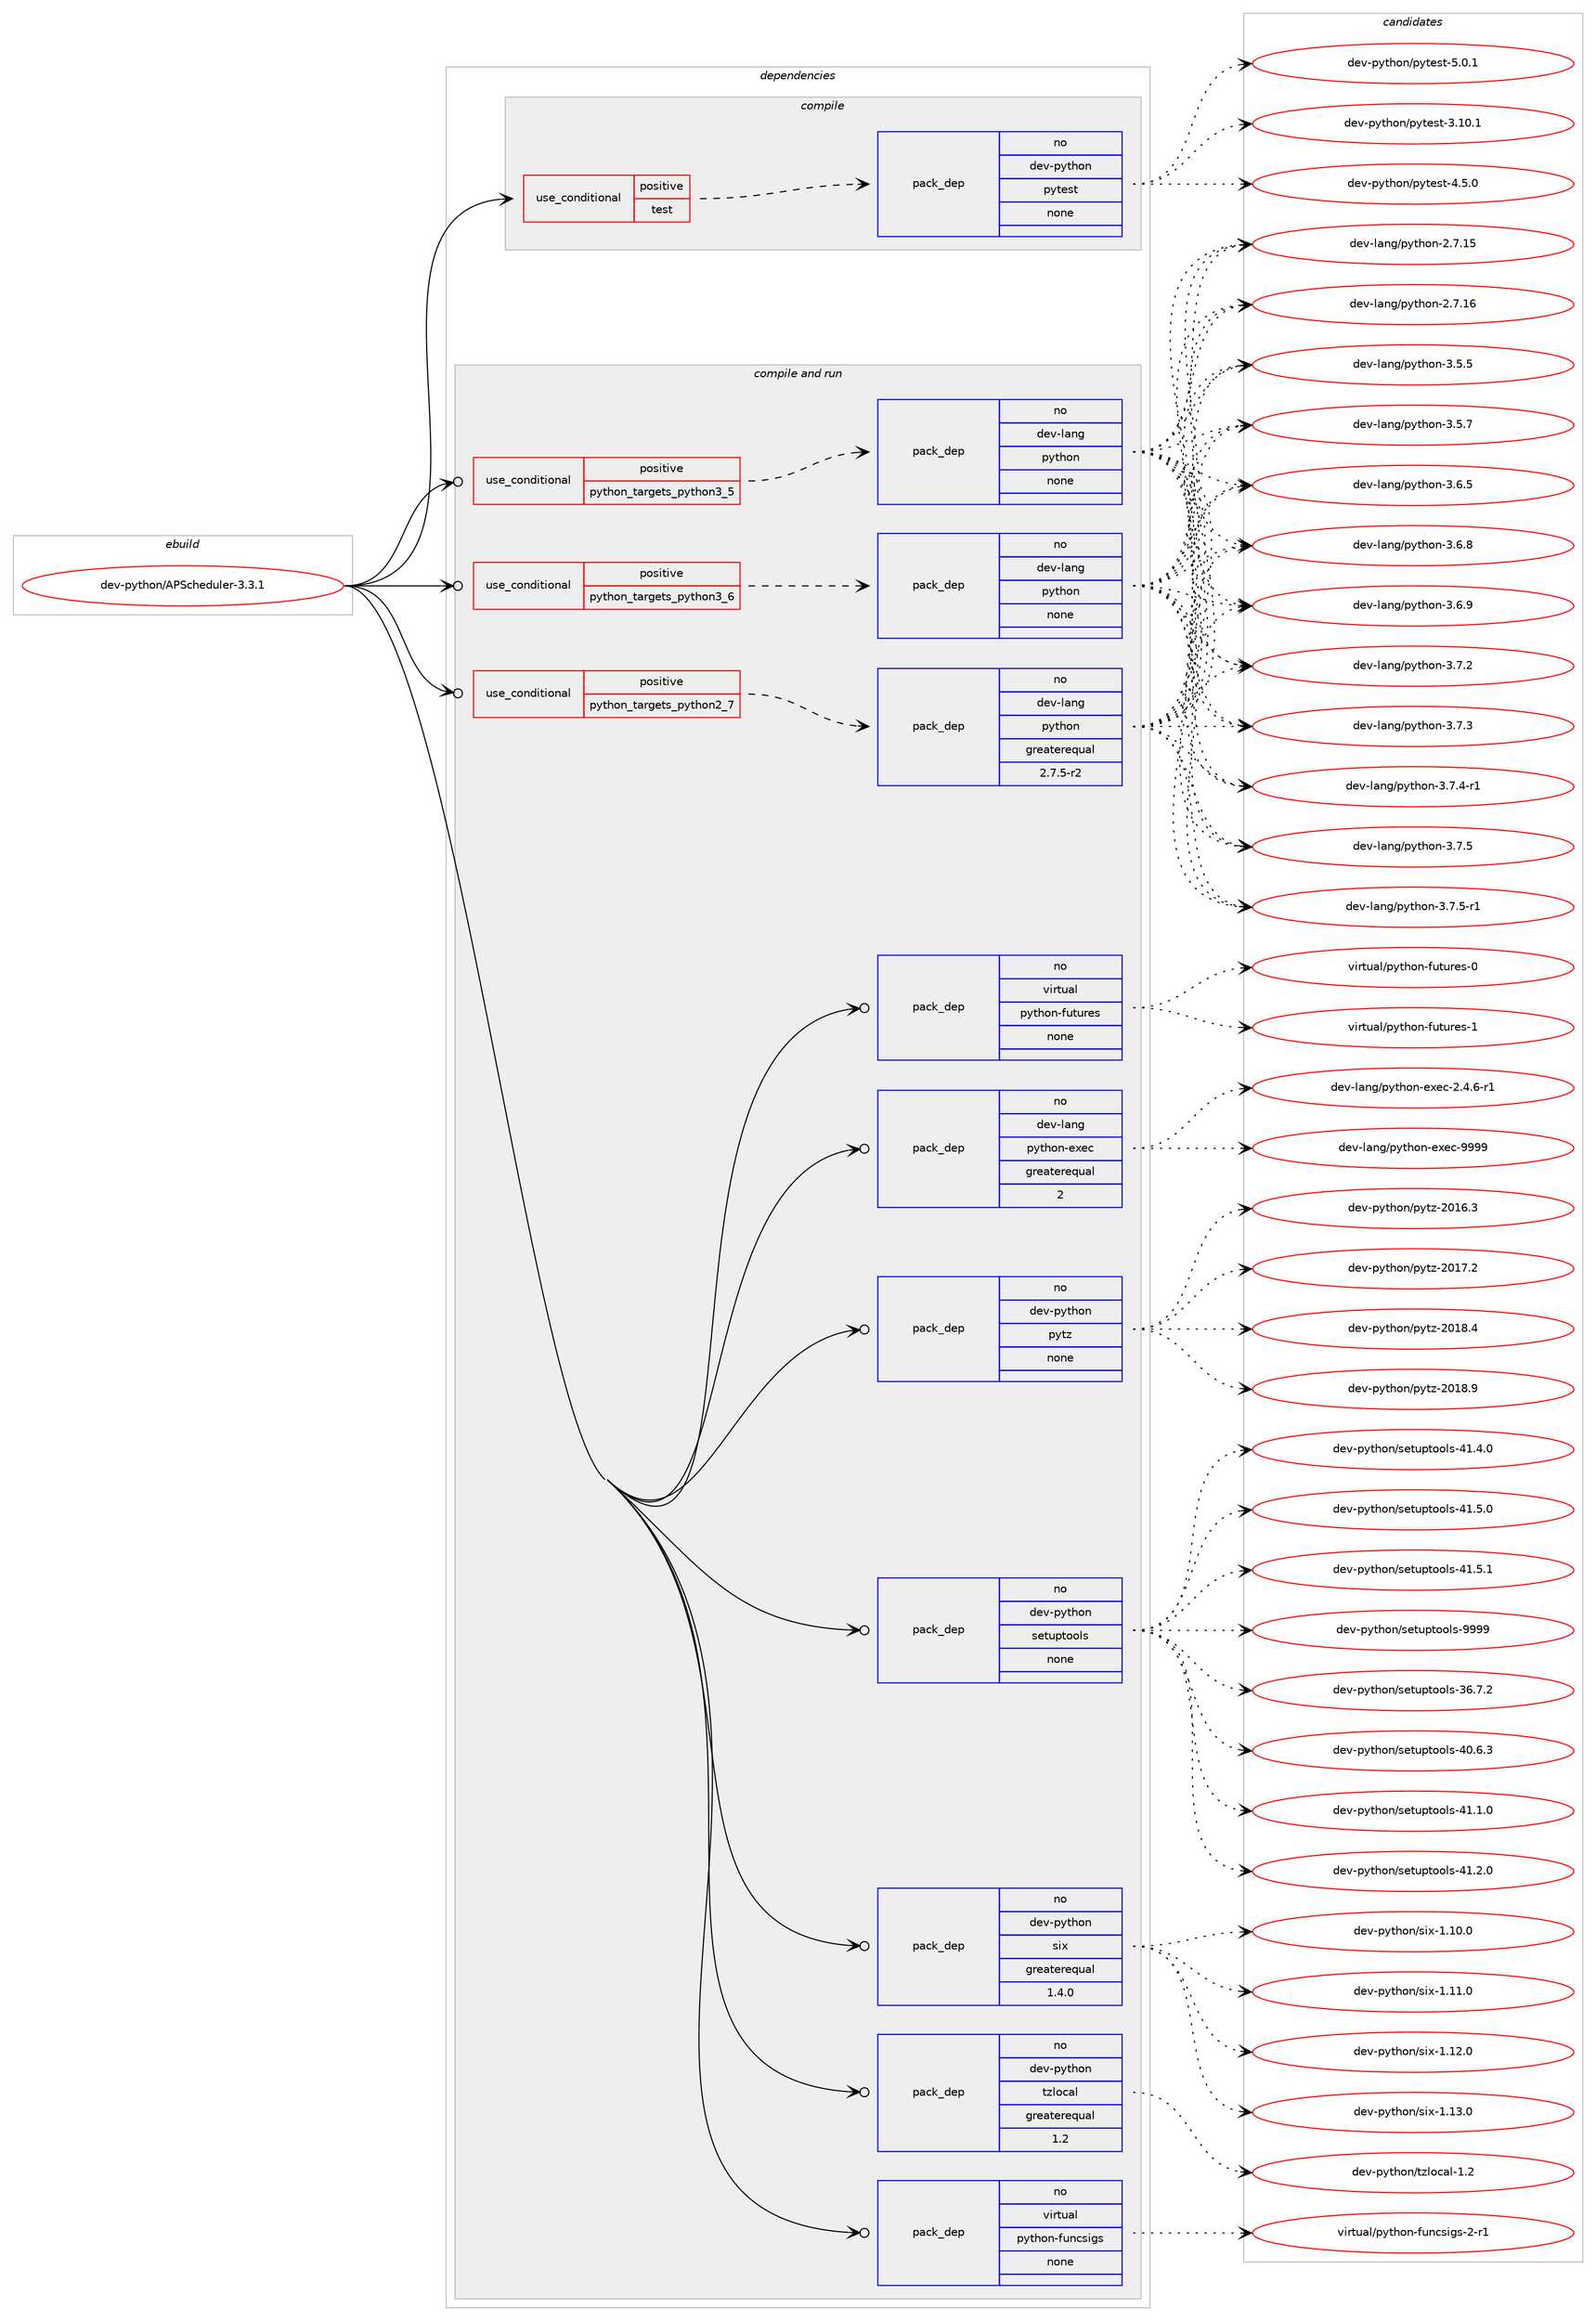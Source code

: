 digraph prolog {

# *************
# Graph options
# *************

newrank=true;
concentrate=true;
compound=true;
graph [rankdir=LR,fontname=Helvetica,fontsize=10,ranksep=1.5];#, ranksep=2.5, nodesep=0.2];
edge  [arrowhead=vee];
node  [fontname=Helvetica,fontsize=10];

# **********
# The ebuild
# **********

subgraph cluster_leftcol {
color=gray;
rank=same;
label=<<i>ebuild</i>>;
id [label="dev-python/APScheduler-3.3.1", color=red, width=4, href="../dev-python/APScheduler-3.3.1.svg"];
}

# ****************
# The dependencies
# ****************

subgraph cluster_midcol {
color=gray;
label=<<i>dependencies</i>>;
subgraph cluster_compile {
fillcolor="#eeeeee";
style=filled;
label=<<i>compile</i>>;
subgraph cond135492 {
dependency592188 [label=<<TABLE BORDER="0" CELLBORDER="1" CELLSPACING="0" CELLPADDING="4"><TR><TD ROWSPAN="3" CELLPADDING="10">use_conditional</TD></TR><TR><TD>positive</TD></TR><TR><TD>test</TD></TR></TABLE>>, shape=none, color=red];
subgraph pack444926 {
dependency592189 [label=<<TABLE BORDER="0" CELLBORDER="1" CELLSPACING="0" CELLPADDING="4" WIDTH="220"><TR><TD ROWSPAN="6" CELLPADDING="30">pack_dep</TD></TR><TR><TD WIDTH="110">no</TD></TR><TR><TD>dev-python</TD></TR><TR><TD>pytest</TD></TR><TR><TD>none</TD></TR><TR><TD></TD></TR></TABLE>>, shape=none, color=blue];
}
dependency592188:e -> dependency592189:w [weight=20,style="dashed",arrowhead="vee"];
}
id:e -> dependency592188:w [weight=20,style="solid",arrowhead="vee"];
}
subgraph cluster_compileandrun {
fillcolor="#eeeeee";
style=filled;
label=<<i>compile and run</i>>;
subgraph cond135493 {
dependency592190 [label=<<TABLE BORDER="0" CELLBORDER="1" CELLSPACING="0" CELLPADDING="4"><TR><TD ROWSPAN="3" CELLPADDING="10">use_conditional</TD></TR><TR><TD>positive</TD></TR><TR><TD>python_targets_python2_7</TD></TR></TABLE>>, shape=none, color=red];
subgraph pack444927 {
dependency592191 [label=<<TABLE BORDER="0" CELLBORDER="1" CELLSPACING="0" CELLPADDING="4" WIDTH="220"><TR><TD ROWSPAN="6" CELLPADDING="30">pack_dep</TD></TR><TR><TD WIDTH="110">no</TD></TR><TR><TD>dev-lang</TD></TR><TR><TD>python</TD></TR><TR><TD>greaterequal</TD></TR><TR><TD>2.7.5-r2</TD></TR></TABLE>>, shape=none, color=blue];
}
dependency592190:e -> dependency592191:w [weight=20,style="dashed",arrowhead="vee"];
}
id:e -> dependency592190:w [weight=20,style="solid",arrowhead="odotvee"];
subgraph cond135494 {
dependency592192 [label=<<TABLE BORDER="0" CELLBORDER="1" CELLSPACING="0" CELLPADDING="4"><TR><TD ROWSPAN="3" CELLPADDING="10">use_conditional</TD></TR><TR><TD>positive</TD></TR><TR><TD>python_targets_python3_5</TD></TR></TABLE>>, shape=none, color=red];
subgraph pack444928 {
dependency592193 [label=<<TABLE BORDER="0" CELLBORDER="1" CELLSPACING="0" CELLPADDING="4" WIDTH="220"><TR><TD ROWSPAN="6" CELLPADDING="30">pack_dep</TD></TR><TR><TD WIDTH="110">no</TD></TR><TR><TD>dev-lang</TD></TR><TR><TD>python</TD></TR><TR><TD>none</TD></TR><TR><TD></TD></TR></TABLE>>, shape=none, color=blue];
}
dependency592192:e -> dependency592193:w [weight=20,style="dashed",arrowhead="vee"];
}
id:e -> dependency592192:w [weight=20,style="solid",arrowhead="odotvee"];
subgraph cond135495 {
dependency592194 [label=<<TABLE BORDER="0" CELLBORDER="1" CELLSPACING="0" CELLPADDING="4"><TR><TD ROWSPAN="3" CELLPADDING="10">use_conditional</TD></TR><TR><TD>positive</TD></TR><TR><TD>python_targets_python3_6</TD></TR></TABLE>>, shape=none, color=red];
subgraph pack444929 {
dependency592195 [label=<<TABLE BORDER="0" CELLBORDER="1" CELLSPACING="0" CELLPADDING="4" WIDTH="220"><TR><TD ROWSPAN="6" CELLPADDING="30">pack_dep</TD></TR><TR><TD WIDTH="110">no</TD></TR><TR><TD>dev-lang</TD></TR><TR><TD>python</TD></TR><TR><TD>none</TD></TR><TR><TD></TD></TR></TABLE>>, shape=none, color=blue];
}
dependency592194:e -> dependency592195:w [weight=20,style="dashed",arrowhead="vee"];
}
id:e -> dependency592194:w [weight=20,style="solid",arrowhead="odotvee"];
subgraph pack444930 {
dependency592196 [label=<<TABLE BORDER="0" CELLBORDER="1" CELLSPACING="0" CELLPADDING="4" WIDTH="220"><TR><TD ROWSPAN="6" CELLPADDING="30">pack_dep</TD></TR><TR><TD WIDTH="110">no</TD></TR><TR><TD>dev-lang</TD></TR><TR><TD>python-exec</TD></TR><TR><TD>greaterequal</TD></TR><TR><TD>2</TD></TR></TABLE>>, shape=none, color=blue];
}
id:e -> dependency592196:w [weight=20,style="solid",arrowhead="odotvee"];
subgraph pack444931 {
dependency592197 [label=<<TABLE BORDER="0" CELLBORDER="1" CELLSPACING="0" CELLPADDING="4" WIDTH="220"><TR><TD ROWSPAN="6" CELLPADDING="30">pack_dep</TD></TR><TR><TD WIDTH="110">no</TD></TR><TR><TD>dev-python</TD></TR><TR><TD>pytz</TD></TR><TR><TD>none</TD></TR><TR><TD></TD></TR></TABLE>>, shape=none, color=blue];
}
id:e -> dependency592197:w [weight=20,style="solid",arrowhead="odotvee"];
subgraph pack444932 {
dependency592198 [label=<<TABLE BORDER="0" CELLBORDER="1" CELLSPACING="0" CELLPADDING="4" WIDTH="220"><TR><TD ROWSPAN="6" CELLPADDING="30">pack_dep</TD></TR><TR><TD WIDTH="110">no</TD></TR><TR><TD>dev-python</TD></TR><TR><TD>setuptools</TD></TR><TR><TD>none</TD></TR><TR><TD></TD></TR></TABLE>>, shape=none, color=blue];
}
id:e -> dependency592198:w [weight=20,style="solid",arrowhead="odotvee"];
subgraph pack444933 {
dependency592199 [label=<<TABLE BORDER="0" CELLBORDER="1" CELLSPACING="0" CELLPADDING="4" WIDTH="220"><TR><TD ROWSPAN="6" CELLPADDING="30">pack_dep</TD></TR><TR><TD WIDTH="110">no</TD></TR><TR><TD>dev-python</TD></TR><TR><TD>six</TD></TR><TR><TD>greaterequal</TD></TR><TR><TD>1.4.0</TD></TR></TABLE>>, shape=none, color=blue];
}
id:e -> dependency592199:w [weight=20,style="solid",arrowhead="odotvee"];
subgraph pack444934 {
dependency592200 [label=<<TABLE BORDER="0" CELLBORDER="1" CELLSPACING="0" CELLPADDING="4" WIDTH="220"><TR><TD ROWSPAN="6" CELLPADDING="30">pack_dep</TD></TR><TR><TD WIDTH="110">no</TD></TR><TR><TD>dev-python</TD></TR><TR><TD>tzlocal</TD></TR><TR><TD>greaterequal</TD></TR><TR><TD>1.2</TD></TR></TABLE>>, shape=none, color=blue];
}
id:e -> dependency592200:w [weight=20,style="solid",arrowhead="odotvee"];
subgraph pack444935 {
dependency592201 [label=<<TABLE BORDER="0" CELLBORDER="1" CELLSPACING="0" CELLPADDING="4" WIDTH="220"><TR><TD ROWSPAN="6" CELLPADDING="30">pack_dep</TD></TR><TR><TD WIDTH="110">no</TD></TR><TR><TD>virtual</TD></TR><TR><TD>python-funcsigs</TD></TR><TR><TD>none</TD></TR><TR><TD></TD></TR></TABLE>>, shape=none, color=blue];
}
id:e -> dependency592201:w [weight=20,style="solid",arrowhead="odotvee"];
subgraph pack444936 {
dependency592202 [label=<<TABLE BORDER="0" CELLBORDER="1" CELLSPACING="0" CELLPADDING="4" WIDTH="220"><TR><TD ROWSPAN="6" CELLPADDING="30">pack_dep</TD></TR><TR><TD WIDTH="110">no</TD></TR><TR><TD>virtual</TD></TR><TR><TD>python-futures</TD></TR><TR><TD>none</TD></TR><TR><TD></TD></TR></TABLE>>, shape=none, color=blue];
}
id:e -> dependency592202:w [weight=20,style="solid",arrowhead="odotvee"];
}
subgraph cluster_run {
fillcolor="#eeeeee";
style=filled;
label=<<i>run</i>>;
}
}

# **************
# The candidates
# **************

subgraph cluster_choices {
rank=same;
color=gray;
label=<<i>candidates</i>>;

subgraph choice444926 {
color=black;
nodesep=1;
choice100101118451121211161041111104711212111610111511645514649484649 [label="dev-python/pytest-3.10.1", color=red, width=4,href="../dev-python/pytest-3.10.1.svg"];
choice1001011184511212111610411111047112121116101115116455246534648 [label="dev-python/pytest-4.5.0", color=red, width=4,href="../dev-python/pytest-4.5.0.svg"];
choice1001011184511212111610411111047112121116101115116455346484649 [label="dev-python/pytest-5.0.1", color=red, width=4,href="../dev-python/pytest-5.0.1.svg"];
dependency592189:e -> choice100101118451121211161041111104711212111610111511645514649484649:w [style=dotted,weight="100"];
dependency592189:e -> choice1001011184511212111610411111047112121116101115116455246534648:w [style=dotted,weight="100"];
dependency592189:e -> choice1001011184511212111610411111047112121116101115116455346484649:w [style=dotted,weight="100"];
}
subgraph choice444927 {
color=black;
nodesep=1;
choice10010111845108971101034711212111610411111045504655464953 [label="dev-lang/python-2.7.15", color=red, width=4,href="../dev-lang/python-2.7.15.svg"];
choice10010111845108971101034711212111610411111045504655464954 [label="dev-lang/python-2.7.16", color=red, width=4,href="../dev-lang/python-2.7.16.svg"];
choice100101118451089711010347112121116104111110455146534653 [label="dev-lang/python-3.5.5", color=red, width=4,href="../dev-lang/python-3.5.5.svg"];
choice100101118451089711010347112121116104111110455146534655 [label="dev-lang/python-3.5.7", color=red, width=4,href="../dev-lang/python-3.5.7.svg"];
choice100101118451089711010347112121116104111110455146544653 [label="dev-lang/python-3.6.5", color=red, width=4,href="../dev-lang/python-3.6.5.svg"];
choice100101118451089711010347112121116104111110455146544656 [label="dev-lang/python-3.6.8", color=red, width=4,href="../dev-lang/python-3.6.8.svg"];
choice100101118451089711010347112121116104111110455146544657 [label="dev-lang/python-3.6.9", color=red, width=4,href="../dev-lang/python-3.6.9.svg"];
choice100101118451089711010347112121116104111110455146554650 [label="dev-lang/python-3.7.2", color=red, width=4,href="../dev-lang/python-3.7.2.svg"];
choice100101118451089711010347112121116104111110455146554651 [label="dev-lang/python-3.7.3", color=red, width=4,href="../dev-lang/python-3.7.3.svg"];
choice1001011184510897110103471121211161041111104551465546524511449 [label="dev-lang/python-3.7.4-r1", color=red, width=4,href="../dev-lang/python-3.7.4-r1.svg"];
choice100101118451089711010347112121116104111110455146554653 [label="dev-lang/python-3.7.5", color=red, width=4,href="../dev-lang/python-3.7.5.svg"];
choice1001011184510897110103471121211161041111104551465546534511449 [label="dev-lang/python-3.7.5-r1", color=red, width=4,href="../dev-lang/python-3.7.5-r1.svg"];
dependency592191:e -> choice10010111845108971101034711212111610411111045504655464953:w [style=dotted,weight="100"];
dependency592191:e -> choice10010111845108971101034711212111610411111045504655464954:w [style=dotted,weight="100"];
dependency592191:e -> choice100101118451089711010347112121116104111110455146534653:w [style=dotted,weight="100"];
dependency592191:e -> choice100101118451089711010347112121116104111110455146534655:w [style=dotted,weight="100"];
dependency592191:e -> choice100101118451089711010347112121116104111110455146544653:w [style=dotted,weight="100"];
dependency592191:e -> choice100101118451089711010347112121116104111110455146544656:w [style=dotted,weight="100"];
dependency592191:e -> choice100101118451089711010347112121116104111110455146544657:w [style=dotted,weight="100"];
dependency592191:e -> choice100101118451089711010347112121116104111110455146554650:w [style=dotted,weight="100"];
dependency592191:e -> choice100101118451089711010347112121116104111110455146554651:w [style=dotted,weight="100"];
dependency592191:e -> choice1001011184510897110103471121211161041111104551465546524511449:w [style=dotted,weight="100"];
dependency592191:e -> choice100101118451089711010347112121116104111110455146554653:w [style=dotted,weight="100"];
dependency592191:e -> choice1001011184510897110103471121211161041111104551465546534511449:w [style=dotted,weight="100"];
}
subgraph choice444928 {
color=black;
nodesep=1;
choice10010111845108971101034711212111610411111045504655464953 [label="dev-lang/python-2.7.15", color=red, width=4,href="../dev-lang/python-2.7.15.svg"];
choice10010111845108971101034711212111610411111045504655464954 [label="dev-lang/python-2.7.16", color=red, width=4,href="../dev-lang/python-2.7.16.svg"];
choice100101118451089711010347112121116104111110455146534653 [label="dev-lang/python-3.5.5", color=red, width=4,href="../dev-lang/python-3.5.5.svg"];
choice100101118451089711010347112121116104111110455146534655 [label="dev-lang/python-3.5.7", color=red, width=4,href="../dev-lang/python-3.5.7.svg"];
choice100101118451089711010347112121116104111110455146544653 [label="dev-lang/python-3.6.5", color=red, width=4,href="../dev-lang/python-3.6.5.svg"];
choice100101118451089711010347112121116104111110455146544656 [label="dev-lang/python-3.6.8", color=red, width=4,href="../dev-lang/python-3.6.8.svg"];
choice100101118451089711010347112121116104111110455146544657 [label="dev-lang/python-3.6.9", color=red, width=4,href="../dev-lang/python-3.6.9.svg"];
choice100101118451089711010347112121116104111110455146554650 [label="dev-lang/python-3.7.2", color=red, width=4,href="../dev-lang/python-3.7.2.svg"];
choice100101118451089711010347112121116104111110455146554651 [label="dev-lang/python-3.7.3", color=red, width=4,href="../dev-lang/python-3.7.3.svg"];
choice1001011184510897110103471121211161041111104551465546524511449 [label="dev-lang/python-3.7.4-r1", color=red, width=4,href="../dev-lang/python-3.7.4-r1.svg"];
choice100101118451089711010347112121116104111110455146554653 [label="dev-lang/python-3.7.5", color=red, width=4,href="../dev-lang/python-3.7.5.svg"];
choice1001011184510897110103471121211161041111104551465546534511449 [label="dev-lang/python-3.7.5-r1", color=red, width=4,href="../dev-lang/python-3.7.5-r1.svg"];
dependency592193:e -> choice10010111845108971101034711212111610411111045504655464953:w [style=dotted,weight="100"];
dependency592193:e -> choice10010111845108971101034711212111610411111045504655464954:w [style=dotted,weight="100"];
dependency592193:e -> choice100101118451089711010347112121116104111110455146534653:w [style=dotted,weight="100"];
dependency592193:e -> choice100101118451089711010347112121116104111110455146534655:w [style=dotted,weight="100"];
dependency592193:e -> choice100101118451089711010347112121116104111110455146544653:w [style=dotted,weight="100"];
dependency592193:e -> choice100101118451089711010347112121116104111110455146544656:w [style=dotted,weight="100"];
dependency592193:e -> choice100101118451089711010347112121116104111110455146544657:w [style=dotted,weight="100"];
dependency592193:e -> choice100101118451089711010347112121116104111110455146554650:w [style=dotted,weight="100"];
dependency592193:e -> choice100101118451089711010347112121116104111110455146554651:w [style=dotted,weight="100"];
dependency592193:e -> choice1001011184510897110103471121211161041111104551465546524511449:w [style=dotted,weight="100"];
dependency592193:e -> choice100101118451089711010347112121116104111110455146554653:w [style=dotted,weight="100"];
dependency592193:e -> choice1001011184510897110103471121211161041111104551465546534511449:w [style=dotted,weight="100"];
}
subgraph choice444929 {
color=black;
nodesep=1;
choice10010111845108971101034711212111610411111045504655464953 [label="dev-lang/python-2.7.15", color=red, width=4,href="../dev-lang/python-2.7.15.svg"];
choice10010111845108971101034711212111610411111045504655464954 [label="dev-lang/python-2.7.16", color=red, width=4,href="../dev-lang/python-2.7.16.svg"];
choice100101118451089711010347112121116104111110455146534653 [label="dev-lang/python-3.5.5", color=red, width=4,href="../dev-lang/python-3.5.5.svg"];
choice100101118451089711010347112121116104111110455146534655 [label="dev-lang/python-3.5.7", color=red, width=4,href="../dev-lang/python-3.5.7.svg"];
choice100101118451089711010347112121116104111110455146544653 [label="dev-lang/python-3.6.5", color=red, width=4,href="../dev-lang/python-3.6.5.svg"];
choice100101118451089711010347112121116104111110455146544656 [label="dev-lang/python-3.6.8", color=red, width=4,href="../dev-lang/python-3.6.8.svg"];
choice100101118451089711010347112121116104111110455146544657 [label="dev-lang/python-3.6.9", color=red, width=4,href="../dev-lang/python-3.6.9.svg"];
choice100101118451089711010347112121116104111110455146554650 [label="dev-lang/python-3.7.2", color=red, width=4,href="../dev-lang/python-3.7.2.svg"];
choice100101118451089711010347112121116104111110455146554651 [label="dev-lang/python-3.7.3", color=red, width=4,href="../dev-lang/python-3.7.3.svg"];
choice1001011184510897110103471121211161041111104551465546524511449 [label="dev-lang/python-3.7.4-r1", color=red, width=4,href="../dev-lang/python-3.7.4-r1.svg"];
choice100101118451089711010347112121116104111110455146554653 [label="dev-lang/python-3.7.5", color=red, width=4,href="../dev-lang/python-3.7.5.svg"];
choice1001011184510897110103471121211161041111104551465546534511449 [label="dev-lang/python-3.7.5-r1", color=red, width=4,href="../dev-lang/python-3.7.5-r1.svg"];
dependency592195:e -> choice10010111845108971101034711212111610411111045504655464953:w [style=dotted,weight="100"];
dependency592195:e -> choice10010111845108971101034711212111610411111045504655464954:w [style=dotted,weight="100"];
dependency592195:e -> choice100101118451089711010347112121116104111110455146534653:w [style=dotted,weight="100"];
dependency592195:e -> choice100101118451089711010347112121116104111110455146534655:w [style=dotted,weight="100"];
dependency592195:e -> choice100101118451089711010347112121116104111110455146544653:w [style=dotted,weight="100"];
dependency592195:e -> choice100101118451089711010347112121116104111110455146544656:w [style=dotted,weight="100"];
dependency592195:e -> choice100101118451089711010347112121116104111110455146544657:w [style=dotted,weight="100"];
dependency592195:e -> choice100101118451089711010347112121116104111110455146554650:w [style=dotted,weight="100"];
dependency592195:e -> choice100101118451089711010347112121116104111110455146554651:w [style=dotted,weight="100"];
dependency592195:e -> choice1001011184510897110103471121211161041111104551465546524511449:w [style=dotted,weight="100"];
dependency592195:e -> choice100101118451089711010347112121116104111110455146554653:w [style=dotted,weight="100"];
dependency592195:e -> choice1001011184510897110103471121211161041111104551465546534511449:w [style=dotted,weight="100"];
}
subgraph choice444930 {
color=black;
nodesep=1;
choice10010111845108971101034711212111610411111045101120101994550465246544511449 [label="dev-lang/python-exec-2.4.6-r1", color=red, width=4,href="../dev-lang/python-exec-2.4.6-r1.svg"];
choice10010111845108971101034711212111610411111045101120101994557575757 [label="dev-lang/python-exec-9999", color=red, width=4,href="../dev-lang/python-exec-9999.svg"];
dependency592196:e -> choice10010111845108971101034711212111610411111045101120101994550465246544511449:w [style=dotted,weight="100"];
dependency592196:e -> choice10010111845108971101034711212111610411111045101120101994557575757:w [style=dotted,weight="100"];
}
subgraph choice444931 {
color=black;
nodesep=1;
choice100101118451121211161041111104711212111612245504849544651 [label="dev-python/pytz-2016.3", color=red, width=4,href="../dev-python/pytz-2016.3.svg"];
choice100101118451121211161041111104711212111612245504849554650 [label="dev-python/pytz-2017.2", color=red, width=4,href="../dev-python/pytz-2017.2.svg"];
choice100101118451121211161041111104711212111612245504849564652 [label="dev-python/pytz-2018.4", color=red, width=4,href="../dev-python/pytz-2018.4.svg"];
choice100101118451121211161041111104711212111612245504849564657 [label="dev-python/pytz-2018.9", color=red, width=4,href="../dev-python/pytz-2018.9.svg"];
dependency592197:e -> choice100101118451121211161041111104711212111612245504849544651:w [style=dotted,weight="100"];
dependency592197:e -> choice100101118451121211161041111104711212111612245504849554650:w [style=dotted,weight="100"];
dependency592197:e -> choice100101118451121211161041111104711212111612245504849564652:w [style=dotted,weight="100"];
dependency592197:e -> choice100101118451121211161041111104711212111612245504849564657:w [style=dotted,weight="100"];
}
subgraph choice444932 {
color=black;
nodesep=1;
choice100101118451121211161041111104711510111611711211611111110811545515446554650 [label="dev-python/setuptools-36.7.2", color=red, width=4,href="../dev-python/setuptools-36.7.2.svg"];
choice100101118451121211161041111104711510111611711211611111110811545524846544651 [label="dev-python/setuptools-40.6.3", color=red, width=4,href="../dev-python/setuptools-40.6.3.svg"];
choice100101118451121211161041111104711510111611711211611111110811545524946494648 [label="dev-python/setuptools-41.1.0", color=red, width=4,href="../dev-python/setuptools-41.1.0.svg"];
choice100101118451121211161041111104711510111611711211611111110811545524946504648 [label="dev-python/setuptools-41.2.0", color=red, width=4,href="../dev-python/setuptools-41.2.0.svg"];
choice100101118451121211161041111104711510111611711211611111110811545524946524648 [label="dev-python/setuptools-41.4.0", color=red, width=4,href="../dev-python/setuptools-41.4.0.svg"];
choice100101118451121211161041111104711510111611711211611111110811545524946534648 [label="dev-python/setuptools-41.5.0", color=red, width=4,href="../dev-python/setuptools-41.5.0.svg"];
choice100101118451121211161041111104711510111611711211611111110811545524946534649 [label="dev-python/setuptools-41.5.1", color=red, width=4,href="../dev-python/setuptools-41.5.1.svg"];
choice10010111845112121116104111110471151011161171121161111111081154557575757 [label="dev-python/setuptools-9999", color=red, width=4,href="../dev-python/setuptools-9999.svg"];
dependency592198:e -> choice100101118451121211161041111104711510111611711211611111110811545515446554650:w [style=dotted,weight="100"];
dependency592198:e -> choice100101118451121211161041111104711510111611711211611111110811545524846544651:w [style=dotted,weight="100"];
dependency592198:e -> choice100101118451121211161041111104711510111611711211611111110811545524946494648:w [style=dotted,weight="100"];
dependency592198:e -> choice100101118451121211161041111104711510111611711211611111110811545524946504648:w [style=dotted,weight="100"];
dependency592198:e -> choice100101118451121211161041111104711510111611711211611111110811545524946524648:w [style=dotted,weight="100"];
dependency592198:e -> choice100101118451121211161041111104711510111611711211611111110811545524946534648:w [style=dotted,weight="100"];
dependency592198:e -> choice100101118451121211161041111104711510111611711211611111110811545524946534649:w [style=dotted,weight="100"];
dependency592198:e -> choice10010111845112121116104111110471151011161171121161111111081154557575757:w [style=dotted,weight="100"];
}
subgraph choice444933 {
color=black;
nodesep=1;
choice100101118451121211161041111104711510512045494649484648 [label="dev-python/six-1.10.0", color=red, width=4,href="../dev-python/six-1.10.0.svg"];
choice100101118451121211161041111104711510512045494649494648 [label="dev-python/six-1.11.0", color=red, width=4,href="../dev-python/six-1.11.0.svg"];
choice100101118451121211161041111104711510512045494649504648 [label="dev-python/six-1.12.0", color=red, width=4,href="../dev-python/six-1.12.0.svg"];
choice100101118451121211161041111104711510512045494649514648 [label="dev-python/six-1.13.0", color=red, width=4,href="../dev-python/six-1.13.0.svg"];
dependency592199:e -> choice100101118451121211161041111104711510512045494649484648:w [style=dotted,weight="100"];
dependency592199:e -> choice100101118451121211161041111104711510512045494649494648:w [style=dotted,weight="100"];
dependency592199:e -> choice100101118451121211161041111104711510512045494649504648:w [style=dotted,weight="100"];
dependency592199:e -> choice100101118451121211161041111104711510512045494649514648:w [style=dotted,weight="100"];
}
subgraph choice444934 {
color=black;
nodesep=1;
choice1001011184511212111610411111047116122108111999710845494650 [label="dev-python/tzlocal-1.2", color=red, width=4,href="../dev-python/tzlocal-1.2.svg"];
dependency592200:e -> choice1001011184511212111610411111047116122108111999710845494650:w [style=dotted,weight="100"];
}
subgraph choice444935 {
color=black;
nodesep=1;
choice1181051141161179710847112121116104111110451021171109911510510311545504511449 [label="virtual/python-funcsigs-2-r1", color=red, width=4,href="../virtual/python-funcsigs-2-r1.svg"];
dependency592201:e -> choice1181051141161179710847112121116104111110451021171109911510510311545504511449:w [style=dotted,weight="100"];
}
subgraph choice444936 {
color=black;
nodesep=1;
choice1181051141161179710847112121116104111110451021171161171141011154548 [label="virtual/python-futures-0", color=red, width=4,href="../virtual/python-futures-0.svg"];
choice1181051141161179710847112121116104111110451021171161171141011154549 [label="virtual/python-futures-1", color=red, width=4,href="../virtual/python-futures-1.svg"];
dependency592202:e -> choice1181051141161179710847112121116104111110451021171161171141011154548:w [style=dotted,weight="100"];
dependency592202:e -> choice1181051141161179710847112121116104111110451021171161171141011154549:w [style=dotted,weight="100"];
}
}

}
